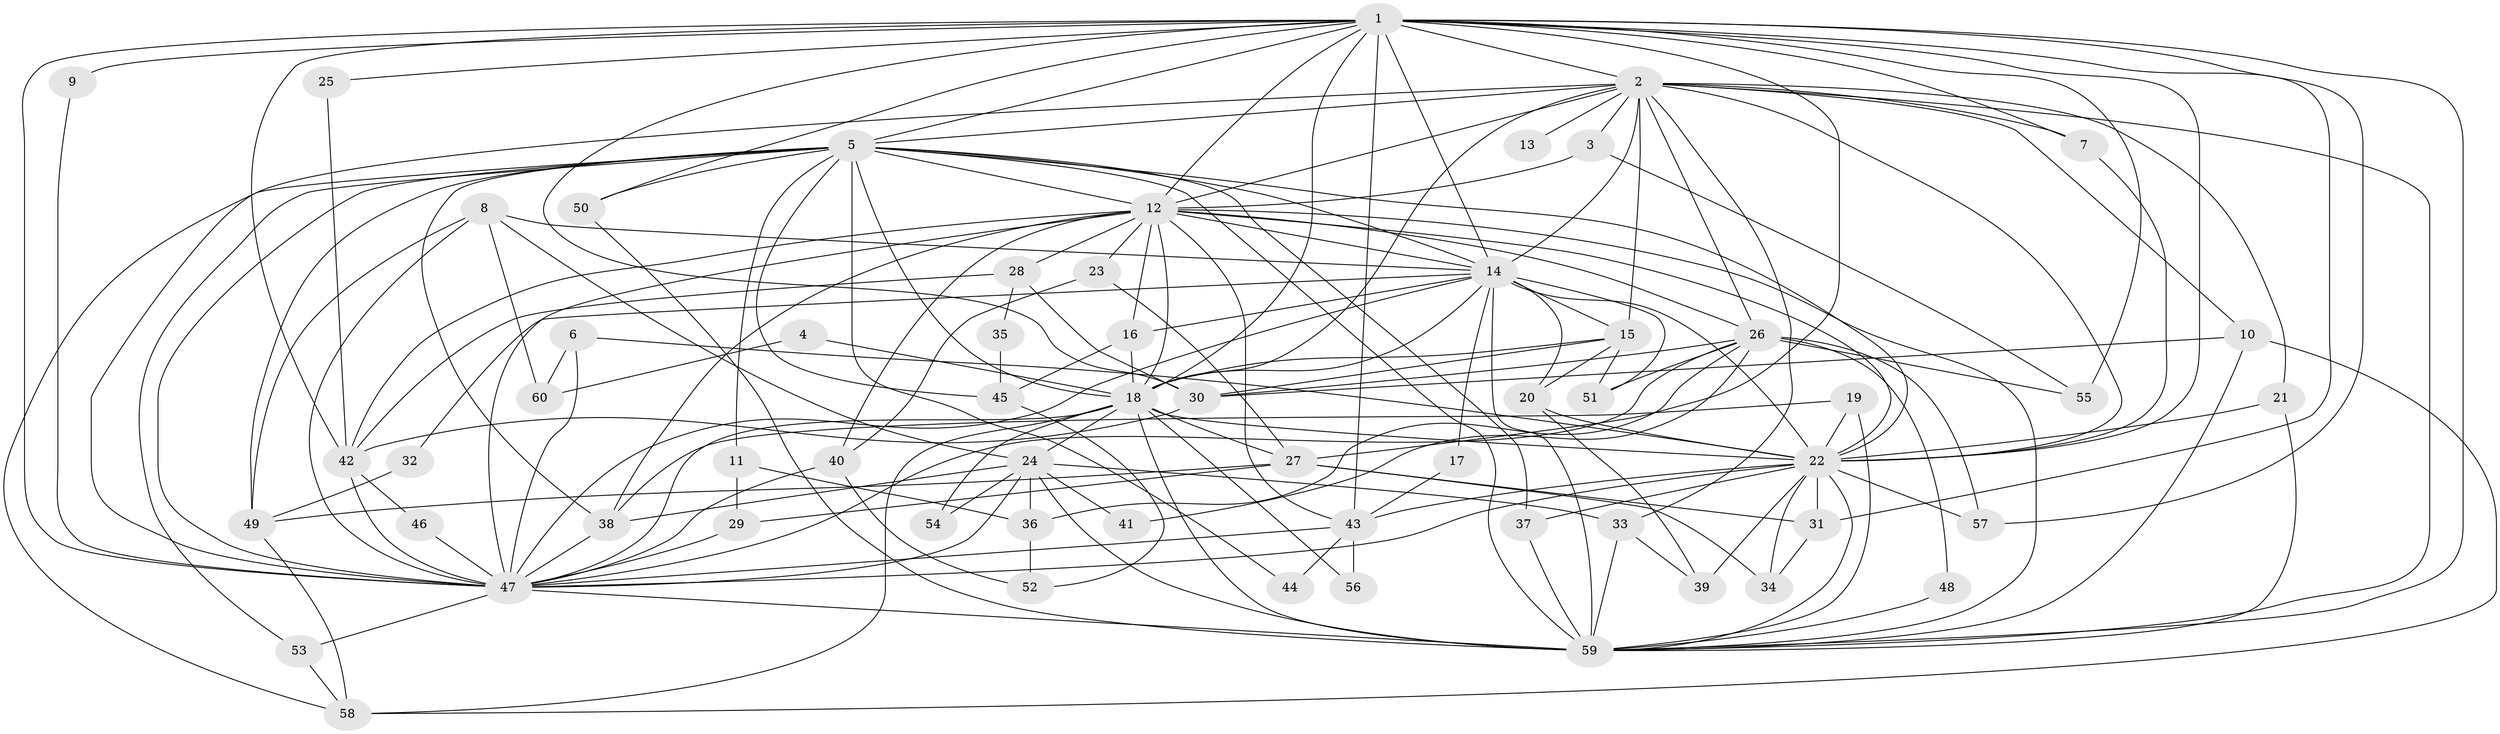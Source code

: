 // original degree distribution, {14: 0.008333333333333333, 20: 0.016666666666666666, 24: 0.008333333333333333, 18: 0.016666666666666666, 21: 0.008333333333333333, 26: 0.008333333333333333, 31: 0.008333333333333333, 17: 0.008333333333333333, 11: 0.008333333333333333, 4: 0.08333333333333333, 10: 0.008333333333333333, 3: 0.23333333333333334, 2: 0.5083333333333333, 6: 0.016666666666666666, 7: 0.016666666666666666, 5: 0.03333333333333333, 8: 0.008333333333333333}
// Generated by graph-tools (version 1.1) at 2025/01/03/09/25 03:01:26]
// undirected, 60 vertices, 171 edges
graph export_dot {
graph [start="1"]
  node [color=gray90,style=filled];
  1;
  2;
  3;
  4;
  5;
  6;
  7;
  8;
  9;
  10;
  11;
  12;
  13;
  14;
  15;
  16;
  17;
  18;
  19;
  20;
  21;
  22;
  23;
  24;
  25;
  26;
  27;
  28;
  29;
  30;
  31;
  32;
  33;
  34;
  35;
  36;
  37;
  38;
  39;
  40;
  41;
  42;
  43;
  44;
  45;
  46;
  47;
  48;
  49;
  50;
  51;
  52;
  53;
  54;
  55;
  56;
  57;
  58;
  59;
  60;
  1 -- 2 [weight=2.0];
  1 -- 5 [weight=2.0];
  1 -- 7 [weight=1.0];
  1 -- 9 [weight=2.0];
  1 -- 12 [weight=2.0];
  1 -- 14 [weight=2.0];
  1 -- 18 [weight=2.0];
  1 -- 22 [weight=2.0];
  1 -- 25 [weight=1.0];
  1 -- 27 [weight=2.0];
  1 -- 30 [weight=1.0];
  1 -- 31 [weight=1.0];
  1 -- 42 [weight=1.0];
  1 -- 43 [weight=1.0];
  1 -- 47 [weight=2.0];
  1 -- 50 [weight=1.0];
  1 -- 55 [weight=1.0];
  1 -- 57 [weight=1.0];
  1 -- 59 [weight=2.0];
  2 -- 3 [weight=1.0];
  2 -- 5 [weight=1.0];
  2 -- 7 [weight=1.0];
  2 -- 10 [weight=1.0];
  2 -- 12 [weight=1.0];
  2 -- 13 [weight=1.0];
  2 -- 14 [weight=1.0];
  2 -- 15 [weight=1.0];
  2 -- 18 [weight=1.0];
  2 -- 21 [weight=1.0];
  2 -- 22 [weight=2.0];
  2 -- 26 [weight=1.0];
  2 -- 33 [weight=1.0];
  2 -- 47 [weight=2.0];
  2 -- 59 [weight=1.0];
  3 -- 12 [weight=1.0];
  3 -- 55 [weight=1.0];
  4 -- 18 [weight=1.0];
  4 -- 60 [weight=1.0];
  5 -- 11 [weight=1.0];
  5 -- 12 [weight=1.0];
  5 -- 14 [weight=1.0];
  5 -- 18 [weight=1.0];
  5 -- 22 [weight=1.0];
  5 -- 37 [weight=1.0];
  5 -- 38 [weight=1.0];
  5 -- 44 [weight=1.0];
  5 -- 45 [weight=2.0];
  5 -- 47 [weight=2.0];
  5 -- 49 [weight=1.0];
  5 -- 50 [weight=1.0];
  5 -- 53 [weight=1.0];
  5 -- 58 [weight=1.0];
  5 -- 59 [weight=2.0];
  6 -- 22 [weight=1.0];
  6 -- 47 [weight=1.0];
  6 -- 60 [weight=1.0];
  7 -- 22 [weight=1.0];
  8 -- 14 [weight=1.0];
  8 -- 24 [weight=1.0];
  8 -- 47 [weight=1.0];
  8 -- 49 [weight=1.0];
  8 -- 60 [weight=1.0];
  9 -- 47 [weight=1.0];
  10 -- 30 [weight=1.0];
  10 -- 58 [weight=1.0];
  10 -- 59 [weight=1.0];
  11 -- 29 [weight=1.0];
  11 -- 36 [weight=1.0];
  12 -- 14 [weight=1.0];
  12 -- 16 [weight=1.0];
  12 -- 18 [weight=2.0];
  12 -- 22 [weight=1.0];
  12 -- 23 [weight=2.0];
  12 -- 26 [weight=1.0];
  12 -- 28 [weight=1.0];
  12 -- 38 [weight=1.0];
  12 -- 40 [weight=1.0];
  12 -- 42 [weight=1.0];
  12 -- 43 [weight=1.0];
  12 -- 47 [weight=3.0];
  12 -- 59 [weight=1.0];
  14 -- 15 [weight=1.0];
  14 -- 16 [weight=1.0];
  14 -- 17 [weight=1.0];
  14 -- 18 [weight=2.0];
  14 -- 20 [weight=1.0];
  14 -- 22 [weight=2.0];
  14 -- 32 [weight=1.0];
  14 -- 47 [weight=1.0];
  14 -- 51 [weight=1.0];
  14 -- 59 [weight=1.0];
  15 -- 18 [weight=1.0];
  15 -- 20 [weight=1.0];
  15 -- 30 [weight=1.0];
  15 -- 51 [weight=1.0];
  16 -- 18 [weight=1.0];
  16 -- 45 [weight=1.0];
  17 -- 43 [weight=1.0];
  18 -- 22 [weight=2.0];
  18 -- 24 [weight=1.0];
  18 -- 27 [weight=1.0];
  18 -- 47 [weight=4.0];
  18 -- 54 [weight=1.0];
  18 -- 56 [weight=2.0];
  18 -- 58 [weight=1.0];
  18 -- 59 [weight=2.0];
  19 -- 22 [weight=1.0];
  19 -- 38 [weight=1.0];
  19 -- 59 [weight=1.0];
  20 -- 22 [weight=1.0];
  20 -- 39 [weight=1.0];
  21 -- 22 [weight=1.0];
  21 -- 59 [weight=1.0];
  22 -- 31 [weight=1.0];
  22 -- 34 [weight=1.0];
  22 -- 37 [weight=1.0];
  22 -- 39 [weight=1.0];
  22 -- 43 [weight=1.0];
  22 -- 47 [weight=1.0];
  22 -- 57 [weight=1.0];
  22 -- 59 [weight=1.0];
  23 -- 27 [weight=1.0];
  23 -- 40 [weight=1.0];
  24 -- 33 [weight=1.0];
  24 -- 36 [weight=1.0];
  24 -- 38 [weight=1.0];
  24 -- 41 [weight=1.0];
  24 -- 47 [weight=1.0];
  24 -- 54 [weight=1.0];
  24 -- 59 [weight=1.0];
  25 -- 42 [weight=1.0];
  26 -- 30 [weight=1.0];
  26 -- 36 [weight=1.0];
  26 -- 41 [weight=1.0];
  26 -- 47 [weight=1.0];
  26 -- 48 [weight=1.0];
  26 -- 51 [weight=1.0];
  26 -- 55 [weight=1.0];
  26 -- 57 [weight=1.0];
  27 -- 29 [weight=1.0];
  27 -- 31 [weight=1.0];
  27 -- 34 [weight=1.0];
  27 -- 49 [weight=1.0];
  28 -- 30 [weight=1.0];
  28 -- 35 [weight=1.0];
  28 -- 42 [weight=1.0];
  29 -- 47 [weight=1.0];
  30 -- 42 [weight=1.0];
  31 -- 34 [weight=1.0];
  32 -- 49 [weight=1.0];
  33 -- 39 [weight=1.0];
  33 -- 59 [weight=1.0];
  35 -- 45 [weight=1.0];
  36 -- 52 [weight=1.0];
  37 -- 59 [weight=1.0];
  38 -- 47 [weight=1.0];
  40 -- 47 [weight=1.0];
  40 -- 52 [weight=1.0];
  42 -- 46 [weight=1.0];
  42 -- 47 [weight=2.0];
  43 -- 44 [weight=1.0];
  43 -- 47 [weight=1.0];
  43 -- 56 [weight=1.0];
  45 -- 52 [weight=1.0];
  46 -- 47 [weight=1.0];
  47 -- 53 [weight=1.0];
  47 -- 59 [weight=2.0];
  48 -- 59 [weight=1.0];
  49 -- 58 [weight=1.0];
  50 -- 59 [weight=1.0];
  53 -- 58 [weight=1.0];
}
